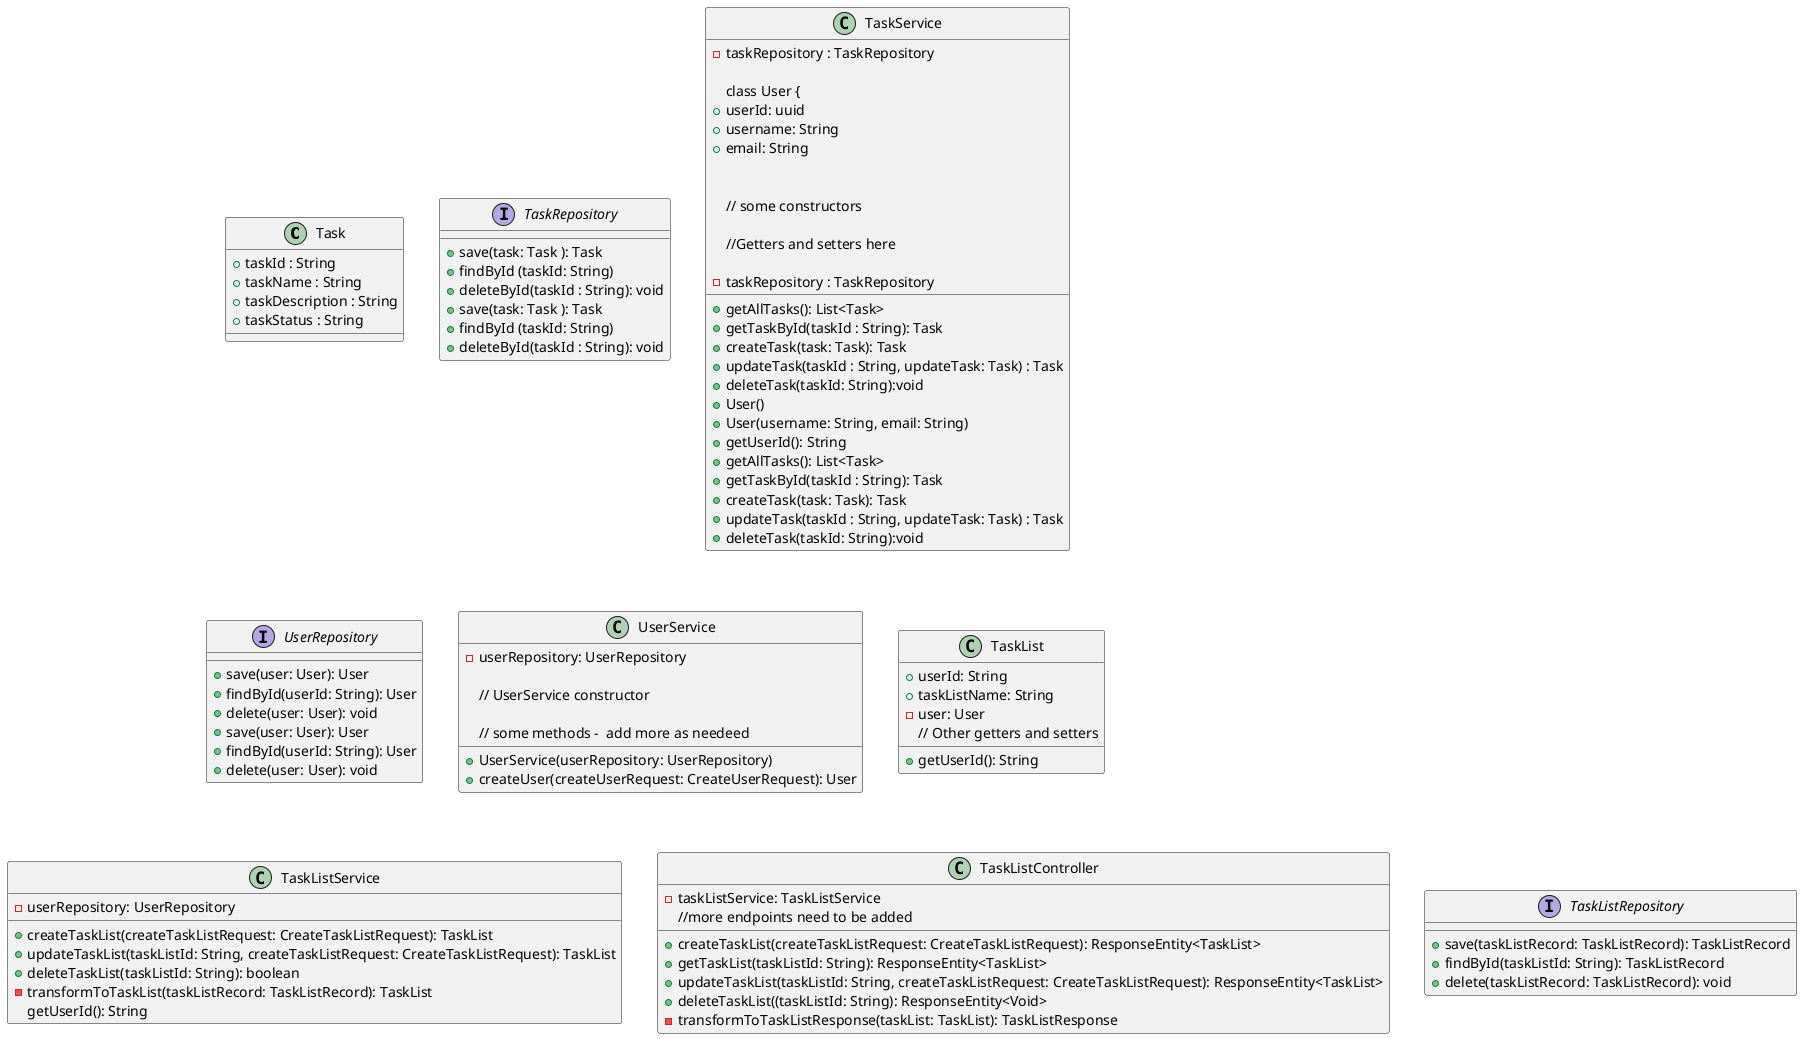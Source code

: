 @startuml

class Task {
+taskId : String
+taskName : String
+taskDescription : String
+taskStatus : String

}
interface TaskRepository {
+save(task: Task ): Task
+findById (taskId: String)
+deleteById(taskId : String): void
}

class TaskService {
-taskRepository : TaskRepository
+getAllTasks(): List<Task>
+getTaskById(taskId : String): Task
+createTask(task: Task): Task
+updateTask(taskId : String, updateTask: Task) : Task
+deleteTask(taskId: String):void

class User {
+userId: uuid
+username: String
+email: String


 // some constructors
+User()
+User(username: String, email: String)

//Getters and setters here
+getUserId(): String

}
interface UserRepository {
+save(user: User): User
+findById(userId: String): User
+delete(user: User): void
}
class UserService {
-userRepository: UserRepository

// UserService constructor
+UserService(userRepository: UserRepository)

// some methods -  add more as needeed
+createUser(createUserRequest: CreateUserRequest): User

}

interface UserRepository {
+save(user: User): User
+findById(userId: String): User
+delete(user: User): void
}

class TaskList {
+userId: String
+taskListName: String
-user: User
+getUserId(): String
  // Other getters and setters
}

class TaskListService {
  -userRepository: UserRepository
  +createTaskList(createTaskListRequest: CreateTaskListRequest): TaskList
  +updateTaskList(taskListId: String, createTaskListRequest: CreateTaskListRequest): TaskList
  +deleteTaskList(taskListId: String): boolean
  -transformToTaskList(taskListRecord: TaskListRecord): TaskList
getUserId(): String
}

interface TaskRepository {
+save(task: Task ): Task
+findById (taskId: String)
+deleteById(taskId : String): void
}

class TaskService {
-taskRepository : TaskRepository
+getAllTasks(): List<Task>
+getTaskById(taskId : String): Task
+createTask(task: Task): Task
+updateTask(taskId : String, updateTask: Task) : Task
+deleteTask(taskId: String):void
}

class TaskListController {
-taskListService: TaskListService
+createTaskList(createTaskListRequest: CreateTaskListRequest): ResponseEntity<TaskList>
+getTaskList(taskListId: String): ResponseEntity<TaskList>
+updateTaskList(taskListId: String, createTaskListRequest: CreateTaskListRequest): ResponseEntity<TaskList>
+deleteTaskList((taskListId: String): ResponseEntity<Void>
-transformToTaskListResponse(taskList: TaskList): TaskListResponse
  //more endpoints need to be added
}

interface TaskListRepository {
+save(taskListRecord: TaskListRecord): TaskListRecord
+findById(taskListId: String): TaskListRecord
+delete(taskListRecord: TaskListRecord): void
}


@enduml
}
